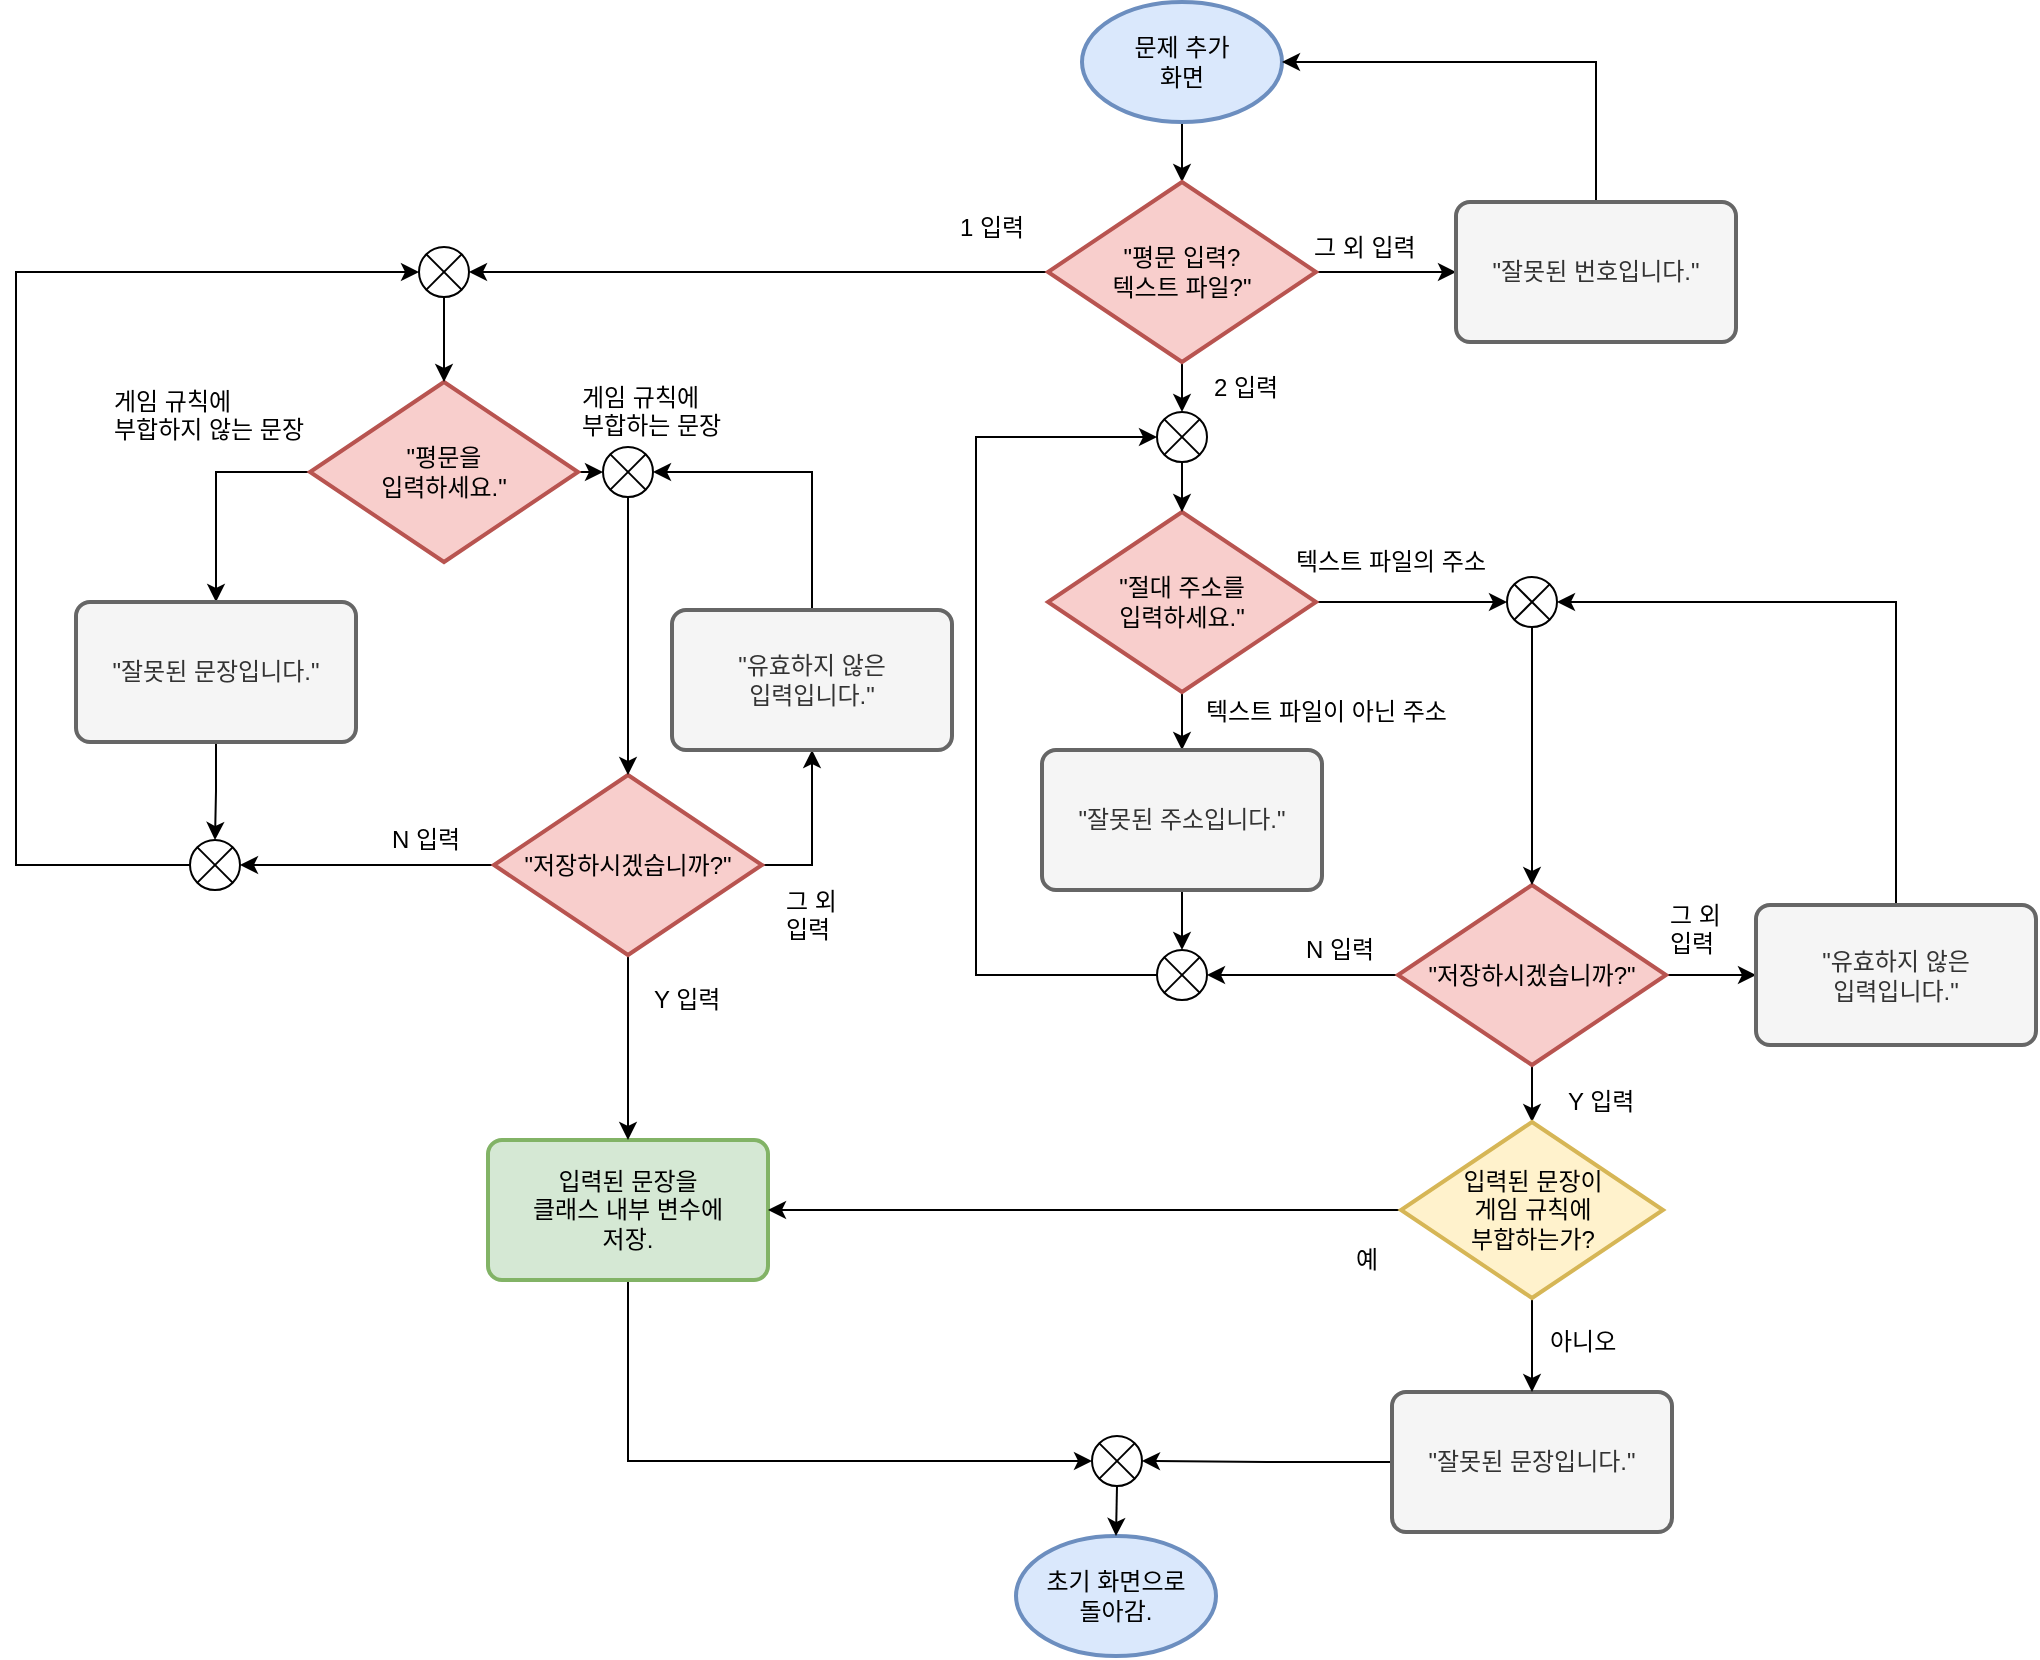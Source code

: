 <mxfile version="12.2.6" type="device" pages="1"><diagram id="TeTGwDZtJ8UWBHdeUXA8" name="Page-1"><mxGraphModel dx="2235" dy="780" grid="1" gridSize="10" guides="1" tooltips="1" connect="1" arrows="1" fold="1" page="1" pageScale="1" pageWidth="827" pageHeight="1169" math="0" shadow="0"><root><mxCell id="0"/><mxCell id="1" parent="0"/><mxCell id="a_ovXStoZHDLU9RoOy1T-37" style="edgeStyle=orthogonalEdgeStyle;rounded=0;orthogonalLoop=1;jettySize=auto;html=1;exitX=0.5;exitY=1;exitDx=0;exitDy=0;exitPerimeter=0;entryX=0.5;entryY=0;entryDx=0;entryDy=0;entryPerimeter=0;" parent="1" source="a_ovXStoZHDLU9RoOy1T-2" target="a_ovXStoZHDLU9RoOy1T-6" edge="1"><mxGeometry relative="1" as="geometry"/></mxCell><mxCell id="a_ovXStoZHDLU9RoOy1T-2" value="문제 추가&lt;br&gt;화면" style="strokeWidth=2;html=1;shape=mxgraph.flowchart.start_1;whiteSpace=wrap;fillColor=#dae8fc;strokeColor=#6c8ebf;" parent="1" vertex="1"><mxGeometry x="363" y="80" width="100" height="60" as="geometry"/></mxCell><mxCell id="a_ovXStoZHDLU9RoOy1T-67" style="edgeStyle=orthogonalEdgeStyle;rounded=0;orthogonalLoop=1;jettySize=auto;html=1;exitX=0;exitY=0.5;exitDx=0;exitDy=0;exitPerimeter=0;entryX=1;entryY=0.5;entryDx=0;entryDy=0;entryPerimeter=0;" parent="1" source="a_ovXStoZHDLU9RoOy1T-6" target="a_ovXStoZHDLU9RoOy1T-57" edge="1"><mxGeometry relative="1" as="geometry"/></mxCell><mxCell id="a_ovXStoZHDLU9RoOy1T-74" style="edgeStyle=orthogonalEdgeStyle;rounded=0;orthogonalLoop=1;jettySize=auto;html=1;exitX=0.5;exitY=1;exitDx=0;exitDy=0;exitPerimeter=0;entryX=0.5;entryY=0;entryDx=0;entryDy=0;entryPerimeter=0;" parent="1" source="a_ovXStoZHDLU9RoOy1T-6" target="a_ovXStoZHDLU9RoOy1T-73" edge="1"><mxGeometry relative="1" as="geometry"/></mxCell><mxCell id="a_ovXStoZHDLU9RoOy1T-92" style="edgeStyle=orthogonalEdgeStyle;rounded=0;orthogonalLoop=1;jettySize=auto;html=1;exitX=1;exitY=0.5;exitDx=0;exitDy=0;exitPerimeter=0;entryX=0;entryY=0.5;entryDx=0;entryDy=0;" parent="1" source="a_ovXStoZHDLU9RoOy1T-6" target="a_ovXStoZHDLU9RoOy1T-49" edge="1"><mxGeometry relative="1" as="geometry"/></mxCell><mxCell id="a_ovXStoZHDLU9RoOy1T-6" value="&quot;평문 입력?&lt;br&gt;텍스트 파일?&quot;" style="strokeWidth=2;html=1;shape=mxgraph.flowchart.decision;whiteSpace=wrap;fillColor=#f8cecc;strokeColor=#b85450;" parent="1" vertex="1"><mxGeometry x="346" y="170" width="134" height="90" as="geometry"/></mxCell><mxCell id="a_ovXStoZHDLU9RoOy1T-10" value="초기 화면으로&lt;br&gt;돌아감." style="strokeWidth=2;html=1;shape=mxgraph.flowchart.start_1;whiteSpace=wrap;fillColor=#dae8fc;strokeColor=#6c8ebf;" parent="1" vertex="1"><mxGeometry x="330" y="847" width="100" height="60" as="geometry"/></mxCell><mxCell id="a_ovXStoZHDLU9RoOy1T-107" style="edgeStyle=orthogonalEdgeStyle;rounded=0;orthogonalLoop=1;jettySize=auto;html=1;exitX=0.5;exitY=1;exitDx=0;exitDy=0;entryX=0;entryY=0.5;entryDx=0;entryDy=0;entryPerimeter=0;" parent="1" source="a_ovXStoZHDLU9RoOy1T-19" target="a_ovXStoZHDLU9RoOy1T-105" edge="1"><mxGeometry relative="1" as="geometry"><mxPoint x="380" y="780" as="targetPoint"/></mxGeometry></mxCell><mxCell id="a_ovXStoZHDLU9RoOy1T-19" value="입력된 문장을&lt;br&gt;클래스 내부 변수에&lt;br&gt;저장." style="rounded=1;whiteSpace=wrap;html=1;absoluteArcSize=1;arcSize=14;strokeWidth=2;fillColor=#d5e8d4;strokeColor=#82b366;" parent="1" vertex="1"><mxGeometry x="66" y="649" width="140" height="70" as="geometry"/></mxCell><mxCell id="a_ovXStoZHDLU9RoOy1T-63" style="edgeStyle=orthogonalEdgeStyle;rounded=0;orthogonalLoop=1;jettySize=auto;html=1;exitX=0;exitY=0.5;exitDx=0;exitDy=0;exitPerimeter=0;" parent="1" source="a_ovXStoZHDLU9RoOy1T-38" target="a_ovXStoZHDLU9RoOy1T-46" edge="1"><mxGeometry relative="1" as="geometry"/></mxCell><mxCell id="l_vH0vy1YZKGi_VEUbbZ-12" style="edgeStyle=orthogonalEdgeStyle;rounded=0;orthogonalLoop=1;jettySize=auto;html=1;exitX=1;exitY=0.5;exitDx=0;exitDy=0;exitPerimeter=0;entryX=0;entryY=0.5;entryDx=0;entryDy=0;entryPerimeter=0;" edge="1" parent="1" source="a_ovXStoZHDLU9RoOy1T-38" target="l_vH0vy1YZKGi_VEUbbZ-10"><mxGeometry relative="1" as="geometry"/></mxCell><mxCell id="a_ovXStoZHDLU9RoOy1T-38" value="&quot;평문을&lt;br&gt;입력하세요.&quot;" style="strokeWidth=2;html=1;shape=mxgraph.flowchart.decision;whiteSpace=wrap;fillColor=#f8cecc;strokeColor=#b85450;" parent="1" vertex="1"><mxGeometry x="-23" y="270" width="134" height="90" as="geometry"/></mxCell><mxCell id="a_ovXStoZHDLU9RoOy1T-50" style="edgeStyle=orthogonalEdgeStyle;rounded=0;orthogonalLoop=1;jettySize=auto;html=1;exitX=0.5;exitY=1;exitDx=0;exitDy=0;exitPerimeter=0;entryX=0.5;entryY=0;entryDx=0;entryDy=0;" parent="1" source="a_ovXStoZHDLU9RoOy1T-40" target="a_ovXStoZHDLU9RoOy1T-19" edge="1"><mxGeometry relative="1" as="geometry"/></mxCell><mxCell id="a_ovXStoZHDLU9RoOy1T-54" style="edgeStyle=orthogonalEdgeStyle;rounded=0;orthogonalLoop=1;jettySize=auto;html=1;exitX=0;exitY=0.5;exitDx=0;exitDy=0;exitPerimeter=0;entryX=1;entryY=0.5;entryDx=0;entryDy=0;entryPerimeter=0;" parent="1" source="a_ovXStoZHDLU9RoOy1T-40" target="a_ovXStoZHDLU9RoOy1T-53" edge="1"><mxGeometry relative="1" as="geometry"><Array as="points"><mxPoint x="60" y="512"/><mxPoint x="60" y="512"/></Array></mxGeometry></mxCell><mxCell id="l_vH0vy1YZKGi_VEUbbZ-9" style="edgeStyle=orthogonalEdgeStyle;rounded=0;orthogonalLoop=1;jettySize=auto;html=1;exitX=1;exitY=0.5;exitDx=0;exitDy=0;exitPerimeter=0;entryX=0.5;entryY=1;entryDx=0;entryDy=0;" edge="1" parent="1" source="a_ovXStoZHDLU9RoOy1T-40" target="l_vH0vy1YZKGi_VEUbbZ-8"><mxGeometry relative="1" as="geometry"/></mxCell><mxCell id="a_ovXStoZHDLU9RoOy1T-40" value="&quot;저장하시겠습니까?&quot;" style="strokeWidth=2;html=1;shape=mxgraph.flowchart.decision;whiteSpace=wrap;fillColor=#f8cecc;strokeColor=#b85450;" parent="1" vertex="1"><mxGeometry x="69" y="466.5" width="134" height="90" as="geometry"/></mxCell><mxCell id="a_ovXStoZHDLU9RoOy1T-43" value="1 입력" style="text;html=1;resizable=0;points=[];autosize=1;align=left;verticalAlign=top;spacingTop=-4;" parent="1" vertex="1"><mxGeometry x="300" y="182.5" width="50" height="20" as="geometry"/></mxCell><mxCell id="a_ovXStoZHDLU9RoOy1T-55" style="edgeStyle=orthogonalEdgeStyle;rounded=0;orthogonalLoop=1;jettySize=auto;html=1;exitX=0.5;exitY=1;exitDx=0;exitDy=0;entryX=0.5;entryY=0;entryDx=0;entryDy=0;entryPerimeter=0;" parent="1" source="a_ovXStoZHDLU9RoOy1T-46" target="a_ovXStoZHDLU9RoOy1T-53" edge="1"><mxGeometry relative="1" as="geometry"/></mxCell><mxCell id="a_ovXStoZHDLU9RoOy1T-46" value="&quot;잘못된 문장입니다.&quot;" style="rounded=1;whiteSpace=wrap;html=1;absoluteArcSize=1;arcSize=14;strokeWidth=2;fillColor=#f5f5f5;strokeColor=#666666;fontColor=#333333;" parent="1" vertex="1"><mxGeometry x="-140" y="380" width="140" height="70" as="geometry"/></mxCell><mxCell id="a_ovXStoZHDLU9RoOy1T-104" style="edgeStyle=orthogonalEdgeStyle;rounded=0;orthogonalLoop=1;jettySize=auto;html=1;exitX=0.5;exitY=0;exitDx=0;exitDy=0;entryX=1;entryY=0.5;entryDx=0;entryDy=0;entryPerimeter=0;" parent="1" source="a_ovXStoZHDLU9RoOy1T-49" target="a_ovXStoZHDLU9RoOy1T-2" edge="1"><mxGeometry relative="1" as="geometry"/></mxCell><mxCell id="a_ovXStoZHDLU9RoOy1T-49" value="&quot;잘못된 번호입니다.&quot;" style="rounded=1;whiteSpace=wrap;html=1;absoluteArcSize=1;arcSize=14;strokeWidth=2;fillColor=#f5f5f5;strokeColor=#666666;fontColor=#333333;" parent="1" vertex="1"><mxGeometry x="550" y="180" width="140" height="70" as="geometry"/></mxCell><mxCell id="a_ovXStoZHDLU9RoOy1T-60" style="edgeStyle=orthogonalEdgeStyle;rounded=0;orthogonalLoop=1;jettySize=auto;html=1;exitX=0;exitY=0.5;exitDx=0;exitDy=0;exitPerimeter=0;entryX=0;entryY=0.5;entryDx=0;entryDy=0;entryPerimeter=0;" parent="1" source="a_ovXStoZHDLU9RoOy1T-53" target="a_ovXStoZHDLU9RoOy1T-57" edge="1"><mxGeometry relative="1" as="geometry"><Array as="points"><mxPoint x="-170" y="512"/><mxPoint x="-170" y="215"/></Array></mxGeometry></mxCell><mxCell id="a_ovXStoZHDLU9RoOy1T-53" value="" style="verticalLabelPosition=bottom;verticalAlign=top;html=1;shape=mxgraph.flowchart.or;" parent="1" vertex="1"><mxGeometry x="-83" y="499" width="25" height="25" as="geometry"/></mxCell><mxCell id="a_ovXStoZHDLU9RoOy1T-59" style="edgeStyle=orthogonalEdgeStyle;rounded=0;orthogonalLoop=1;jettySize=auto;html=1;exitX=0.5;exitY=1;exitDx=0;exitDy=0;exitPerimeter=0;entryX=0.5;entryY=0;entryDx=0;entryDy=0;entryPerimeter=0;" parent="1" source="a_ovXStoZHDLU9RoOy1T-57" target="a_ovXStoZHDLU9RoOy1T-38" edge="1"><mxGeometry relative="1" as="geometry"/></mxCell><mxCell id="a_ovXStoZHDLU9RoOy1T-57" value="" style="verticalLabelPosition=bottom;verticalAlign=top;html=1;shape=mxgraph.flowchart.or;" parent="1" vertex="1"><mxGeometry x="31.5" y="202.5" width="25" height="25" as="geometry"/></mxCell><mxCell id="a_ovXStoZHDLU9RoOy1T-64" value="게임 규칙에&lt;br&gt;부합하지 않는 문장" style="text;html=1;resizable=0;points=[];autosize=1;align=left;verticalAlign=top;spacingTop=-4;" parent="1" vertex="1"><mxGeometry x="-123" y="270" width="120" height="30" as="geometry"/></mxCell><mxCell id="a_ovXStoZHDLU9RoOy1T-65" value="게임 규칙에&lt;br&gt;부합하는 문장" style="text;html=1;resizable=0;points=[];autosize=1;align=left;verticalAlign=top;spacingTop=-4;" parent="1" vertex="1"><mxGeometry x="111" y="267.5" width="90" height="30" as="geometry"/></mxCell><mxCell id="a_ovXStoZHDLU9RoOy1T-78" style="edgeStyle=orthogonalEdgeStyle;rounded=0;orthogonalLoop=1;jettySize=auto;html=1;exitX=0.5;exitY=1;exitDx=0;exitDy=0;exitPerimeter=0;" parent="1" source="a_ovXStoZHDLU9RoOy1T-66" target="a_ovXStoZHDLU9RoOy1T-71" edge="1"><mxGeometry relative="1" as="geometry"/></mxCell><mxCell id="l_vH0vy1YZKGi_VEUbbZ-4" style="edgeStyle=orthogonalEdgeStyle;rounded=0;orthogonalLoop=1;jettySize=auto;html=1;exitX=1;exitY=0.5;exitDx=0;exitDy=0;exitPerimeter=0;entryX=0;entryY=0.5;entryDx=0;entryDy=0;entryPerimeter=0;" edge="1" parent="1" source="a_ovXStoZHDLU9RoOy1T-66" target="l_vH0vy1YZKGi_VEUbbZ-3"><mxGeometry relative="1" as="geometry"/></mxCell><mxCell id="a_ovXStoZHDLU9RoOy1T-66" value="&quot;절대 주소를&lt;br&gt;입력하세요.&quot;" style="strokeWidth=2;html=1;shape=mxgraph.flowchart.decision;whiteSpace=wrap;fillColor=#f8cecc;strokeColor=#b85450;" parent="1" vertex="1"><mxGeometry x="346" y="335" width="134" height="90" as="geometry"/></mxCell><mxCell id="a_ovXStoZHDLU9RoOy1T-70" value="2 입력" style="text;html=1;resizable=0;points=[];autosize=1;align=left;verticalAlign=top;spacingTop=-4;" parent="1" vertex="1"><mxGeometry x="427" y="263" width="50" height="20" as="geometry"/></mxCell><mxCell id="a_ovXStoZHDLU9RoOy1T-84" style="edgeStyle=orthogonalEdgeStyle;rounded=0;orthogonalLoop=1;jettySize=auto;html=1;exitX=0.5;exitY=1;exitDx=0;exitDy=0;entryX=0.5;entryY=0;entryDx=0;entryDy=0;entryPerimeter=0;" parent="1" source="a_ovXStoZHDLU9RoOy1T-71" target="a_ovXStoZHDLU9RoOy1T-81" edge="1"><mxGeometry relative="1" as="geometry"/></mxCell><mxCell id="a_ovXStoZHDLU9RoOy1T-71" value="&quot;잘못된 주소입니다.&quot;" style="rounded=1;whiteSpace=wrap;html=1;absoluteArcSize=1;arcSize=14;strokeWidth=2;fillColor=#f5f5f5;strokeColor=#666666;fontColor=#333333;" parent="1" vertex="1"><mxGeometry x="343" y="454" width="140" height="70" as="geometry"/></mxCell><mxCell id="a_ovXStoZHDLU9RoOy1T-75" style="edgeStyle=orthogonalEdgeStyle;rounded=0;orthogonalLoop=1;jettySize=auto;html=1;exitX=0.5;exitY=1;exitDx=0;exitDy=0;exitPerimeter=0;entryX=0.5;entryY=0;entryDx=0;entryDy=0;entryPerimeter=0;" parent="1" source="a_ovXStoZHDLU9RoOy1T-73" target="a_ovXStoZHDLU9RoOy1T-66" edge="1"><mxGeometry relative="1" as="geometry"/></mxCell><mxCell id="a_ovXStoZHDLU9RoOy1T-73" value="" style="verticalLabelPosition=bottom;verticalAlign=top;html=1;shape=mxgraph.flowchart.or;" parent="1" vertex="1"><mxGeometry x="400.5" y="285" width="25" height="25" as="geometry"/></mxCell><mxCell id="a_ovXStoZHDLU9RoOy1T-76" value="Y 입력" style="text;html=1;resizable=0;points=[];autosize=1;align=left;verticalAlign=top;spacingTop=-4;" parent="1" vertex="1"><mxGeometry x="147" y="569" width="50" height="20" as="geometry"/></mxCell><mxCell id="a_ovXStoZHDLU9RoOy1T-77" value="N 입력" style="text;html=1;resizable=0;points=[];autosize=1;align=left;verticalAlign=top;spacingTop=-4;" parent="1" vertex="1"><mxGeometry x="16" y="489" width="50" height="20" as="geometry"/></mxCell><mxCell id="a_ovXStoZHDLU9RoOy1T-83" style="edgeStyle=orthogonalEdgeStyle;rounded=0;orthogonalLoop=1;jettySize=auto;html=1;exitX=0;exitY=0.5;exitDx=0;exitDy=0;exitPerimeter=0;entryX=1;entryY=0.5;entryDx=0;entryDy=0;entryPerimeter=0;" parent="1" source="a_ovXStoZHDLU9RoOy1T-80" target="a_ovXStoZHDLU9RoOy1T-81" edge="1"><mxGeometry relative="1" as="geometry"/></mxCell><mxCell id="a_ovXStoZHDLU9RoOy1T-89" style="edgeStyle=orthogonalEdgeStyle;rounded=0;orthogonalLoop=1;jettySize=auto;html=1;exitX=0.5;exitY=1;exitDx=0;exitDy=0;exitPerimeter=0;entryX=0.5;entryY=0;entryDx=0;entryDy=0;entryPerimeter=0;" parent="1" source="a_ovXStoZHDLU9RoOy1T-80" target="a_ovXStoZHDLU9RoOy1T-88" edge="1"><mxGeometry relative="1" as="geometry"/></mxCell><mxCell id="l_vH0vy1YZKGi_VEUbbZ-2" style="edgeStyle=orthogonalEdgeStyle;rounded=0;orthogonalLoop=1;jettySize=auto;html=1;exitX=1;exitY=0.5;exitDx=0;exitDy=0;exitPerimeter=0;entryX=0;entryY=0.5;entryDx=0;entryDy=0;" edge="1" parent="1" source="a_ovXStoZHDLU9RoOy1T-80" target="l_vH0vy1YZKGi_VEUbbZ-1"><mxGeometry relative="1" as="geometry"/></mxCell><mxCell id="a_ovXStoZHDLU9RoOy1T-80" value="&quot;저장하시겠습니까?&quot;" style="strokeWidth=2;html=1;shape=mxgraph.flowchart.decision;whiteSpace=wrap;fillColor=#f8cecc;strokeColor=#b85450;" parent="1" vertex="1"><mxGeometry x="521" y="521.5" width="134" height="90" as="geometry"/></mxCell><mxCell id="a_ovXStoZHDLU9RoOy1T-85" style="edgeStyle=orthogonalEdgeStyle;rounded=0;orthogonalLoop=1;jettySize=auto;html=1;exitX=0;exitY=0.5;exitDx=0;exitDy=0;exitPerimeter=0;entryX=0;entryY=0.5;entryDx=0;entryDy=0;entryPerimeter=0;" parent="1" source="a_ovXStoZHDLU9RoOy1T-81" target="a_ovXStoZHDLU9RoOy1T-73" edge="1"><mxGeometry relative="1" as="geometry"><Array as="points"><mxPoint x="310" y="567"/><mxPoint x="310" y="298"/></Array></mxGeometry></mxCell><mxCell id="a_ovXStoZHDLU9RoOy1T-81" value="" style="verticalLabelPosition=bottom;verticalAlign=top;html=1;shape=mxgraph.flowchart.or;" parent="1" vertex="1"><mxGeometry x="400.5" y="554" width="25" height="25" as="geometry"/></mxCell><mxCell id="a_ovXStoZHDLU9RoOy1T-109" style="edgeStyle=orthogonalEdgeStyle;rounded=0;orthogonalLoop=1;jettySize=auto;html=1;exitX=0;exitY=0.5;exitDx=0;exitDy=0;entryX=1;entryY=0.5;entryDx=0;entryDy=0;entryPerimeter=0;" parent="1" source="a_ovXStoZHDLU9RoOy1T-87" target="a_ovXStoZHDLU9RoOy1T-105" edge="1"><mxGeometry relative="1" as="geometry"/></mxCell><mxCell id="a_ovXStoZHDLU9RoOy1T-87" value="&quot;잘못된 문장입니다.&quot;" style="rounded=1;whiteSpace=wrap;html=1;absoluteArcSize=1;arcSize=14;strokeWidth=2;fillColor=#f5f5f5;strokeColor=#666666;fontColor=#333333;" parent="1" vertex="1"><mxGeometry x="518" y="775" width="140" height="70" as="geometry"/></mxCell><mxCell id="a_ovXStoZHDLU9RoOy1T-90" style="edgeStyle=orthogonalEdgeStyle;rounded=0;orthogonalLoop=1;jettySize=auto;html=1;exitX=0;exitY=0.5;exitDx=0;exitDy=0;exitPerimeter=0;entryX=1;entryY=0.5;entryDx=0;entryDy=0;" parent="1" source="a_ovXStoZHDLU9RoOy1T-88" target="a_ovXStoZHDLU9RoOy1T-19" edge="1"><mxGeometry relative="1" as="geometry"/></mxCell><mxCell id="a_ovXStoZHDLU9RoOy1T-108" style="edgeStyle=orthogonalEdgeStyle;rounded=0;orthogonalLoop=1;jettySize=auto;html=1;exitX=0.5;exitY=1;exitDx=0;exitDy=0;exitPerimeter=0;entryX=0.5;entryY=0;entryDx=0;entryDy=0;" parent="1" source="a_ovXStoZHDLU9RoOy1T-88" target="a_ovXStoZHDLU9RoOy1T-87" edge="1"><mxGeometry relative="1" as="geometry"/></mxCell><mxCell id="a_ovXStoZHDLU9RoOy1T-88" value="입력된 문장이&lt;br&gt;게임 규칙에&lt;br&gt;부합하는가?" style="strokeWidth=2;html=1;shape=mxgraph.flowchart.decision;whiteSpace=wrap;fillColor=#fff2cc;strokeColor=#d6b656;" parent="1" vertex="1"><mxGeometry x="522.5" y="640" width="131" height="88" as="geometry"/></mxCell><mxCell id="a_ovXStoZHDLU9RoOy1T-94" value="그 외 입력" style="text;html=1;resizable=0;points=[];autosize=1;align=left;verticalAlign=top;spacingTop=-4;" parent="1" vertex="1"><mxGeometry x="477" y="192.5" width="70" height="20" as="geometry"/></mxCell><mxCell id="a_ovXStoZHDLU9RoOy1T-98" value="텍스트 파일이 아닌 주소" style="text;html=1;resizable=0;points=[];autosize=1;align=left;verticalAlign=top;spacingTop=-4;" parent="1" vertex="1"><mxGeometry x="422.5" y="425" width="150" height="20" as="geometry"/></mxCell><mxCell id="a_ovXStoZHDLU9RoOy1T-99" value="텍스트 파일의 주소" style="text;html=1;resizable=0;points=[];autosize=1;align=left;verticalAlign=top;spacingTop=-4;" parent="1" vertex="1"><mxGeometry x="468" y="350" width="120" height="20" as="geometry"/></mxCell><mxCell id="a_ovXStoZHDLU9RoOy1T-100" value="N 입력" style="text;html=1;resizable=0;points=[];autosize=1;align=left;verticalAlign=top;spacingTop=-4;" parent="1" vertex="1"><mxGeometry x="472.5" y="544" width="50" height="20" as="geometry"/></mxCell><mxCell id="a_ovXStoZHDLU9RoOy1T-101" value="Y 입력" style="text;html=1;resizable=0;points=[];autosize=1;align=left;verticalAlign=top;spacingTop=-4;" parent="1" vertex="1"><mxGeometry x="603.5" y="620" width="50" height="20" as="geometry"/></mxCell><mxCell id="a_ovXStoZHDLU9RoOy1T-102" value="아니오" style="text;html=1;resizable=0;points=[];autosize=1;align=left;verticalAlign=top;spacingTop=-4;" parent="1" vertex="1"><mxGeometry x="595" y="740" width="50" height="20" as="geometry"/></mxCell><mxCell id="a_ovXStoZHDLU9RoOy1T-103" value="예" style="text;html=1;resizable=0;points=[];autosize=1;align=left;verticalAlign=top;spacingTop=-4;" parent="1" vertex="1"><mxGeometry x="497.5" y="699" width="30" height="20" as="geometry"/></mxCell><mxCell id="a_ovXStoZHDLU9RoOy1T-106" style="edgeStyle=orthogonalEdgeStyle;rounded=0;orthogonalLoop=1;jettySize=auto;html=1;exitX=0.5;exitY=1;exitDx=0;exitDy=0;exitPerimeter=0;entryX=0.5;entryY=0;entryDx=0;entryDy=0;entryPerimeter=0;" parent="1" source="a_ovXStoZHDLU9RoOy1T-105" target="a_ovXStoZHDLU9RoOy1T-10" edge="1"><mxGeometry relative="1" as="geometry"/></mxCell><mxCell id="a_ovXStoZHDLU9RoOy1T-105" value="" style="verticalLabelPosition=bottom;verticalAlign=top;html=1;shape=mxgraph.flowchart.or;" parent="1" vertex="1"><mxGeometry x="368" y="797" width="25" height="25" as="geometry"/></mxCell><mxCell id="l_vH0vy1YZKGi_VEUbbZ-6" style="edgeStyle=orthogonalEdgeStyle;rounded=0;orthogonalLoop=1;jettySize=auto;html=1;exitX=0.5;exitY=0;exitDx=0;exitDy=0;entryX=1;entryY=0.5;entryDx=0;entryDy=0;entryPerimeter=0;" edge="1" parent="1" source="l_vH0vy1YZKGi_VEUbbZ-1" target="l_vH0vy1YZKGi_VEUbbZ-3"><mxGeometry relative="1" as="geometry"/></mxCell><mxCell id="l_vH0vy1YZKGi_VEUbbZ-1" value="&quot;유효하지 않은&lt;br&gt;입력입니다.&quot;" style="rounded=1;whiteSpace=wrap;html=1;absoluteArcSize=1;arcSize=14;strokeWidth=2;fillColor=#f5f5f5;strokeColor=#666666;fontColor=#333333;" vertex="1" parent="1"><mxGeometry x="700" y="531.5" width="140" height="70" as="geometry"/></mxCell><mxCell id="l_vH0vy1YZKGi_VEUbbZ-5" style="edgeStyle=orthogonalEdgeStyle;rounded=0;orthogonalLoop=1;jettySize=auto;html=1;exitX=0.5;exitY=1;exitDx=0;exitDy=0;exitPerimeter=0;entryX=0.5;entryY=0;entryDx=0;entryDy=0;entryPerimeter=0;" edge="1" parent="1" source="l_vH0vy1YZKGi_VEUbbZ-3" target="a_ovXStoZHDLU9RoOy1T-80"><mxGeometry relative="1" as="geometry"/></mxCell><mxCell id="l_vH0vy1YZKGi_VEUbbZ-3" value="" style="verticalLabelPosition=bottom;verticalAlign=top;html=1;shape=mxgraph.flowchart.or;" vertex="1" parent="1"><mxGeometry x="575.5" y="367.5" width="25" height="25" as="geometry"/></mxCell><mxCell id="l_vH0vy1YZKGi_VEUbbZ-7" value="그 외&lt;br&gt;입력" style="text;html=1;resizable=0;points=[];autosize=1;align=left;verticalAlign=top;spacingTop=-4;" vertex="1" parent="1"><mxGeometry x="655" y="527" width="40" height="30" as="geometry"/></mxCell><mxCell id="l_vH0vy1YZKGi_VEUbbZ-11" style="edgeStyle=orthogonalEdgeStyle;rounded=0;orthogonalLoop=1;jettySize=auto;html=1;exitX=0.5;exitY=0;exitDx=0;exitDy=0;entryX=1;entryY=0.5;entryDx=0;entryDy=0;entryPerimeter=0;" edge="1" parent="1" source="l_vH0vy1YZKGi_VEUbbZ-8" target="l_vH0vy1YZKGi_VEUbbZ-10"><mxGeometry relative="1" as="geometry"/></mxCell><mxCell id="l_vH0vy1YZKGi_VEUbbZ-8" value="&quot;유효하지 않은&lt;br&gt;입력입니다.&quot;" style="rounded=1;whiteSpace=wrap;html=1;absoluteArcSize=1;arcSize=14;strokeWidth=2;fillColor=#f5f5f5;strokeColor=#666666;fontColor=#333333;" vertex="1" parent="1"><mxGeometry x="158" y="384" width="140" height="70" as="geometry"/></mxCell><mxCell id="l_vH0vy1YZKGi_VEUbbZ-13" style="edgeStyle=orthogonalEdgeStyle;rounded=0;orthogonalLoop=1;jettySize=auto;html=1;exitX=0.5;exitY=1;exitDx=0;exitDy=0;exitPerimeter=0;entryX=0.5;entryY=0;entryDx=0;entryDy=0;entryPerimeter=0;" edge="1" parent="1" source="l_vH0vy1YZKGi_VEUbbZ-10" target="a_ovXStoZHDLU9RoOy1T-40"><mxGeometry relative="1" as="geometry"/></mxCell><mxCell id="l_vH0vy1YZKGi_VEUbbZ-10" value="" style="verticalLabelPosition=bottom;verticalAlign=top;html=1;shape=mxgraph.flowchart.or;" vertex="1" parent="1"><mxGeometry x="123.5" y="302.5" width="25" height="25" as="geometry"/></mxCell><mxCell id="l_vH0vy1YZKGi_VEUbbZ-14" value="그 외&lt;br&gt;입력" style="text;html=1;resizable=0;points=[];autosize=1;align=left;verticalAlign=top;spacingTop=-4;" vertex="1" parent="1"><mxGeometry x="213" y="520" width="40" height="30" as="geometry"/></mxCell></root></mxGraphModel></diagram></mxfile>